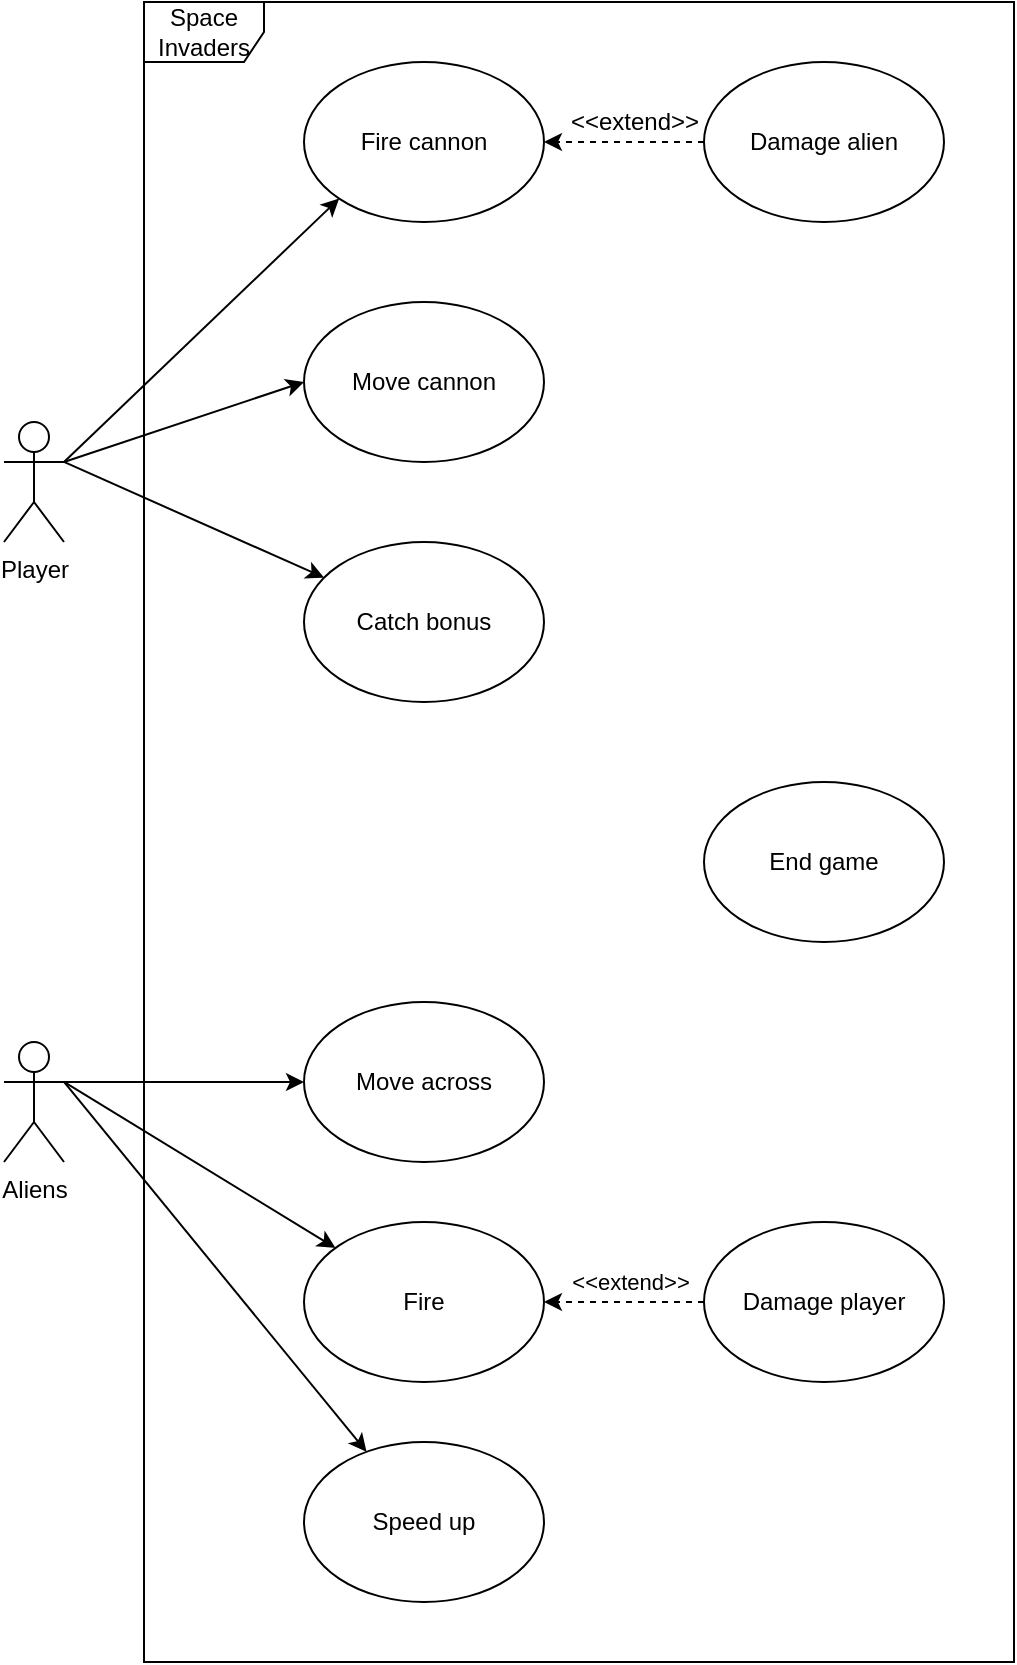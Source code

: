<mxfile version="13.7.3" type="device"><diagram id="B2rYU6HUrFa52RQLmzgR" name="Page-1"><mxGraphModel dx="1086" dy="2026" grid="1" gridSize="10" guides="1" tooltips="1" connect="1" arrows="1" fold="1" page="1" pageScale="1" pageWidth="850" pageHeight="1100" math="0" shadow="0"><root><mxCell id="0"/><mxCell id="1" parent="0"/><mxCell id="gwVzCRfFW-zO2yE5v2D_-34" value="Space Invaders" style="shape=umlFrame;whiteSpace=wrap;html=1;" parent="1" vertex="1"><mxGeometry x="180" y="-20" width="435" height="830" as="geometry"/></mxCell><mxCell id="gwVzCRfFW-zO2yE5v2D_-17" style="edgeStyle=none;rounded=0;orthogonalLoop=1;jettySize=auto;html=1;exitX=1;exitY=0.333;exitDx=0;exitDy=0;exitPerimeter=0;" parent="1" source="gwVzCRfFW-zO2yE5v2D_-1" target="gwVzCRfFW-zO2yE5v2D_-7" edge="1"><mxGeometry relative="1" as="geometry"/></mxCell><mxCell id="Fu5-4j0PwUW1Od4zAQEs-3" style="edgeStyle=none;rounded=0;orthogonalLoop=1;jettySize=auto;html=1;exitX=1;exitY=0.333;exitDx=0;exitDy=0;exitPerimeter=0;" parent="1" source="gwVzCRfFW-zO2yE5v2D_-1" target="gwVzCRfFW-zO2yE5v2D_-14" edge="1"><mxGeometry relative="1" as="geometry"/></mxCell><mxCell id="Fu5-4j0PwUW1Od4zAQEs-4" style="edgeStyle=none;rounded=0;orthogonalLoop=1;jettySize=auto;html=1;exitX=1;exitY=0.333;exitDx=0;exitDy=0;exitPerimeter=0;" parent="1" source="gwVzCRfFW-zO2yE5v2D_-1" target="gwVzCRfFW-zO2yE5v2D_-6" edge="1"><mxGeometry relative="1" as="geometry"/></mxCell><mxCell id="gwVzCRfFW-zO2yE5v2D_-1" value="Aliens" style="shape=umlActor;verticalLabelPosition=bottom;verticalAlign=top;html=1;" parent="1" vertex="1"><mxGeometry x="110" y="500" width="30" height="60" as="geometry"/></mxCell><mxCell id="gwVzCRfFW-zO2yE5v2D_-15" style="edgeStyle=none;rounded=0;orthogonalLoop=1;jettySize=auto;html=1;exitX=1;exitY=0.333;exitDx=0;exitDy=0;exitPerimeter=0;entryX=0;entryY=1;entryDx=0;entryDy=0;" parent="1" source="gwVzCRfFW-zO2yE5v2D_-2" target="gwVzCRfFW-zO2yE5v2D_-12" edge="1"><mxGeometry relative="1" as="geometry"/></mxCell><mxCell id="gwVzCRfFW-zO2yE5v2D_-35" style="edgeStyle=none;rounded=0;orthogonalLoop=1;jettySize=auto;html=1;exitX=1;exitY=0.333;exitDx=0;exitDy=0;exitPerimeter=0;entryX=0;entryY=0.5;entryDx=0;entryDy=0;endArrow=classic;endFill=1;" parent="1" source="gwVzCRfFW-zO2yE5v2D_-2" target="gwVzCRfFW-zO2yE5v2D_-10" edge="1"><mxGeometry relative="1" as="geometry"/></mxCell><mxCell id="Fu5-4j0PwUW1Od4zAQEs-2" style="edgeStyle=none;rounded=0;orthogonalLoop=1;jettySize=auto;html=1;exitX=1;exitY=0.333;exitDx=0;exitDy=0;exitPerimeter=0;" parent="1" source="gwVzCRfFW-zO2yE5v2D_-2" target="gwVzCRfFW-zO2yE5v2D_-5" edge="1"><mxGeometry relative="1" as="geometry"/></mxCell><mxCell id="gwVzCRfFW-zO2yE5v2D_-2" value="Player" style="shape=umlActor;verticalLabelPosition=bottom;verticalAlign=top;html=1;" parent="1" vertex="1"><mxGeometry x="110" y="190" width="30" height="60" as="geometry"/></mxCell><mxCell id="gwVzCRfFW-zO2yE5v2D_-5" value="Catch bonus" style="ellipse;whiteSpace=wrap;html=1;" parent="1" vertex="1"><mxGeometry x="260" y="250" width="120" height="80" as="geometry"/></mxCell><mxCell id="gwVzCRfFW-zO2yE5v2D_-6" value="Speed up" style="ellipse;whiteSpace=wrap;html=1;" parent="1" vertex="1"><mxGeometry x="260" y="700" width="120" height="80" as="geometry"/></mxCell><mxCell id="gwVzCRfFW-zO2yE5v2D_-7" value="Move across" style="ellipse;whiteSpace=wrap;html=1;" parent="1" vertex="1"><mxGeometry x="260" y="480" width="120" height="80" as="geometry"/></mxCell><mxCell id="gwVzCRfFW-zO2yE5v2D_-10" value="Move cannon" style="ellipse;whiteSpace=wrap;html=1;" parent="1" vertex="1"><mxGeometry x="260" y="130" width="120" height="80" as="geometry"/></mxCell><mxCell id="gwVzCRfFW-zO2yE5v2D_-11" value="End game" style="ellipse;whiteSpace=wrap;html=1;" parent="1" vertex="1"><mxGeometry x="460" y="370" width="120" height="80" as="geometry"/></mxCell><mxCell id="gwVzCRfFW-zO2yE5v2D_-12" value="Fire cannon" style="ellipse;whiteSpace=wrap;html=1;" parent="1" vertex="1"><mxGeometry x="260" y="10" width="120" height="80" as="geometry"/></mxCell><mxCell id="gwVzCRfFW-zO2yE5v2D_-14" value="Fire" style="ellipse;whiteSpace=wrap;html=1;" parent="1" vertex="1"><mxGeometry x="260" y="590" width="120" height="80" as="geometry"/></mxCell><mxCell id="1CSchyqSluesPfUHbIAL-4" style="edgeStyle=none;rounded=0;orthogonalLoop=1;jettySize=auto;html=1;exitX=0;exitY=0.5;exitDx=0;exitDy=0;dashed=1;" edge="1" parent="1" source="1CSchyqSluesPfUHbIAL-1" target="gwVzCRfFW-zO2yE5v2D_-12"><mxGeometry relative="1" as="geometry"/></mxCell><mxCell id="1CSchyqSluesPfUHbIAL-1" value="Damage alien" style="ellipse;whiteSpace=wrap;html=1;" vertex="1" parent="1"><mxGeometry x="460" y="10" width="120" height="80" as="geometry"/></mxCell><mxCell id="1CSchyqSluesPfUHbIAL-5" value="&amp;lt;&amp;lt;extend&amp;gt;&amp;gt;" style="text;html=1;align=center;verticalAlign=middle;resizable=0;points=[];autosize=1;" vertex="1" parent="1"><mxGeometry x="385" y="30" width="80" height="20" as="geometry"/></mxCell><mxCell id="1CSchyqSluesPfUHbIAL-7" style="edgeStyle=none;rounded=0;orthogonalLoop=1;jettySize=auto;html=1;exitX=0;exitY=0.5;exitDx=0;exitDy=0;dashed=1;" edge="1" parent="1" source="1CSchyqSluesPfUHbIAL-6" target="gwVzCRfFW-zO2yE5v2D_-14"><mxGeometry relative="1" as="geometry"/></mxCell><mxCell id="1CSchyqSluesPfUHbIAL-8" value="&amp;lt;&amp;lt;extend&amp;gt;&amp;gt;" style="edgeLabel;html=1;align=center;verticalAlign=middle;resizable=0;points=[];" vertex="1" connectable="0" parent="1CSchyqSluesPfUHbIAL-7"><mxGeometry x="0.371" y="1" relative="1" as="geometry"><mxPoint x="18" y="-11" as="offset"/></mxGeometry></mxCell><mxCell id="1CSchyqSluesPfUHbIAL-6" value="Damage player" style="ellipse;whiteSpace=wrap;html=1;" vertex="1" parent="1"><mxGeometry x="460" y="590" width="120" height="80" as="geometry"/></mxCell></root></mxGraphModel></diagram></mxfile>